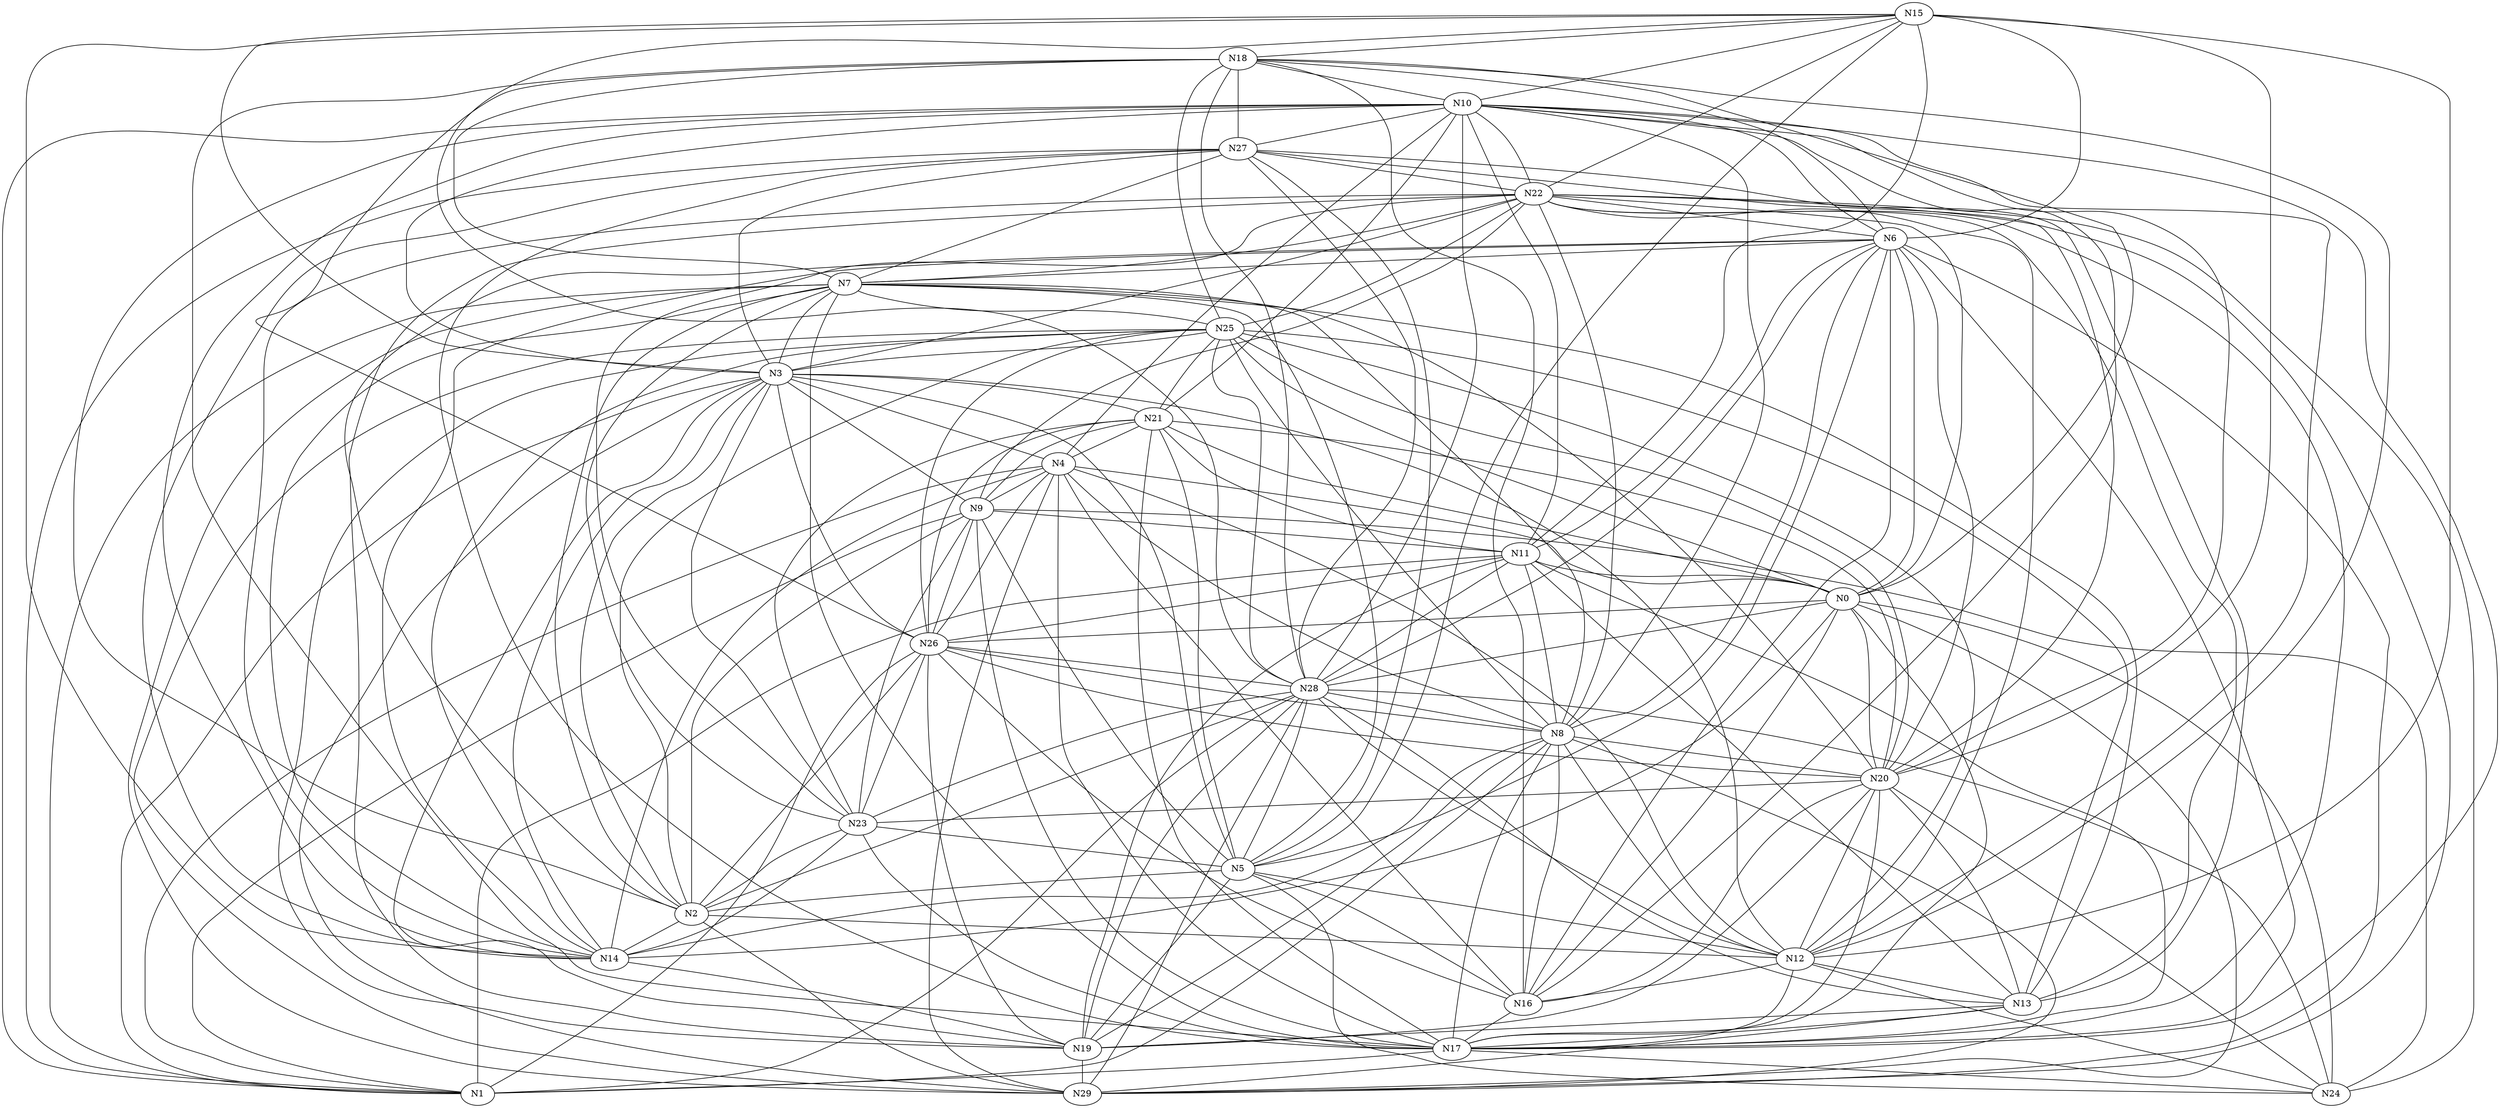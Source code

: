 Graph G {
	N15--N18[weight=29];
	N15--N22[weight=56];
	N4--N10[weight=17];
	N6--N29[weight=39];
	N6--N28[weight=50];
	N4--N12[weight=24];
	N29--N28[weight=68];
	N29--N25[weight=66];
	N4--N16[weight=44];
	N13--N11[weight=37];
	N4--N17[weight=38];
	N2--N10[weight=21];
	N2--N12[weight=7];
	N2--N14[weight=62];
	N13--N19[weight=54];
	N13--N17[weight=48];
	N12--N5[weight=35];
	N0--N6[weight=77];
	N13--N22[weight=88];
	N24--N5[weight=45];
	N13--N20[weight=35];
	N8--N22[weight=37];
	N8--N25[weight=74];
	N7--N8[weight=25];
	N8--N20[weight=40];
	N8--N26[weight=5];
	N25--N12[weight=32];
	N8--N29[weight=9];
	N22--N29[weight=39];
	N2--N28[weight=16];
	N2--N29[weight=31];
	N7--N1[weight=87];
	N7--N2[weight=58];
	N16--N0[weight=50];
	N20--N6[weight=43];
	N25--N20[weight=71];
	N16--N6[weight=75];
	N16--N5[weight=13];
	N16--N8[weight=70];
	N0--N18[weight=72];
	N25--N22[weight=97];
	N15--N28[weight=10];
	N6--N14[weight=49];
	N22--N14[weight=60];
	N25--N19[weight=3];
	N6--N17[weight=78];
	N22--N19[weight=1];
	N6--N10[weight=35];
	N20--N0[weight=19];
	N24--N22[weight=41];
	N24--N20[weight=59];
	N23--N7[weight=11];
	N23--N9[weight=64];
	N1--N3[weight=54];
	N23--N5[weight=34];
	N1--N8[weight=85];
	N1--N9[weight=26];
	N23--N2[weight=41];
	N23--N21[weight=34];
	N23--N22[weight=48];
	N19--N11[weight=21];
	N19--N20[weight=43];
	N19--N26[weight=9];
	N19--N29[weight=82];
	N13--N27[weight=39];
	N13--N25[weight=76];
	N13--N29[weight=44];
	N6--N5[weight=15];
	N13--N28[weight=61];
	N14--N25[weight=35];
	N6--N7[weight=48];
	N6--N8[weight=6];
	N14--N27[weight=55];
	N17--N9[weight=73];
	N24--N12[weight=48];
	N17--N8[weight=81];
	N14--N23[weight=88];
	N17--N1[weight=80];
	N17--N0[weight=39];
	N23--N28[weight=80];
	N28--N0[weight=34];
	N14--N15[weight=37];
	N28--N8[weight=66];
	N4--N26[weight=75];
	N14--N19[weight=82];
	N4--N29[weight=42];
	N14--N4[weight=17];
	N2--N6[weight=28];
	N14--N3[weight=11];
	N14--N0[weight=78];
	N28--N11[weight=31];
	N5--N27[weight=2];
	N5--N28[weight=50];
	N28--N10[weight=85];
	N14--N8[weight=25];
	N14--N7[weight=87];
	N22--N9[weight=69];
	N22--N6[weight=96];
	N22--N7[weight=71];
	N22--N0[weight=13];
	N9--N5[weight=83];
	N16--N18[weight=88];
	N16--N17[weight=47];
	N26--N11[weight=49];
	N16--N20[weight=28];
	N9--N2[weight=44];
	N21--N25[weight=12];
	N12--N18[weight=18];
	N12--N17[weight=89];
	N12--N16[weight=6];
	N3--N29[weight=53];
	N12--N15[weight=87];
	N12--N13[weight=38];
	N12--N22[weight=42];
	N18--N6[weight=95];
	N18--N25[weight=56];
	N18--N26[weight=80];
	N3--N27[weight=99];
	N12--N20[weight=6];
	N18--N27[weight=39];
	N18--N7[weight=96];
	N18--N28[weight=44];
	N3--N21[weight=82];
	N3--N22[weight=83];
	N3--N23[weight=25];
	N16--N10[weight=31];
	N9--N26[weight=38];
	N9--N24[weight=41];
	N5--N7[weight=90];
	N12--N28[weight=42];
	N3--N19[weight=21];
	N28--N24[weight=54];
	N29--N7[weight=3];
	N28--N19[weight=49];
	N3--N15[weight=76];
	N5--N2[weight=92];
	N3--N10[weight=35];
	N3--N12[weight=100];
	N9--N11[weight=82];
	N10--N27[weight=88];
	N10--N22[weight=75];
	N10--N21[weight=16];
	N0--N29[weight=20];
	N3--N9[weight=3];
	N0--N26[weight=71];
	N0--N24[weight=91];
	N25--N28[weight=50];
	N3--N5[weight=8];
	N3--N7[weight=10];
	N21--N4[weight=74];
	N3--N2[weight=31];
	N21--N5[weight=43];
	N0--N21[weight=85];
	N3--N4[weight=80];
	N21--N9[weight=19];
	N8--N12[weight=82];
	N10--N15[weight=75];
	N8--N11[weight=67];
	N10--N14[weight=72];
	N8--N10[weight=70];
	N10--N12[weight=13];
	N8--N19[weight=65];
	N25--N0[weight=97];
	N25--N2[weight=81];
	N25--N3[weight=91];
	N18--N17[weight=76];
	N18--N10[weight=47];
	N11--N0[weight=57];
	N27--N28[weight=17];
	N11--N6[weight=67];
	N21--N20[weight=23];
	N20--N17[weight=93];
	N27--N20[weight=85];
	N11--N10[weight=29];
	N19--N5[weight=41];
	N27--N22[weight=37];
	N26--N16[weight=10];
	N20--N10[weight=21];
	N20--N15[weight=73];
	N17--N10[weight=18];
	N26--N2[weight=68];
	N26--N3[weight=24];
	N26--N1[weight=54];
	N26--N21[weight=57];
	N26--N23[weight=17];
	N7--N13[weight=86];
	N26--N25[weight=99];
	N1--N11[weight=97];
	N1--N10[weight=5];
	N7--N17[weight=83];
	N1--N28[weight=36];
	N4--N1[weight=29];
	N1--N27[weight=63];
	N4--N0[weight=49];
	N11--N21[weight=90];
	N17--N27[weight=12];
	N20--N23[weight=96];
	N26--N28[weight=59];
	N17--N24[weight=35];
	N17--N23[weight=82];
	N17--N22[weight=11];
	N20--N26[weight=57];
	N17--N21[weight=87];
	N7--N20[weight=11];
	N7--N25[weight=90];
	N15--N6[weight=55];
	N4--N9[weight=31];
	N7--N27[weight=90];
	N15--N5[weight=37];
	N4--N8[weight=69];
	N11--N17[weight=19];
	N11--N15[weight=57];
}